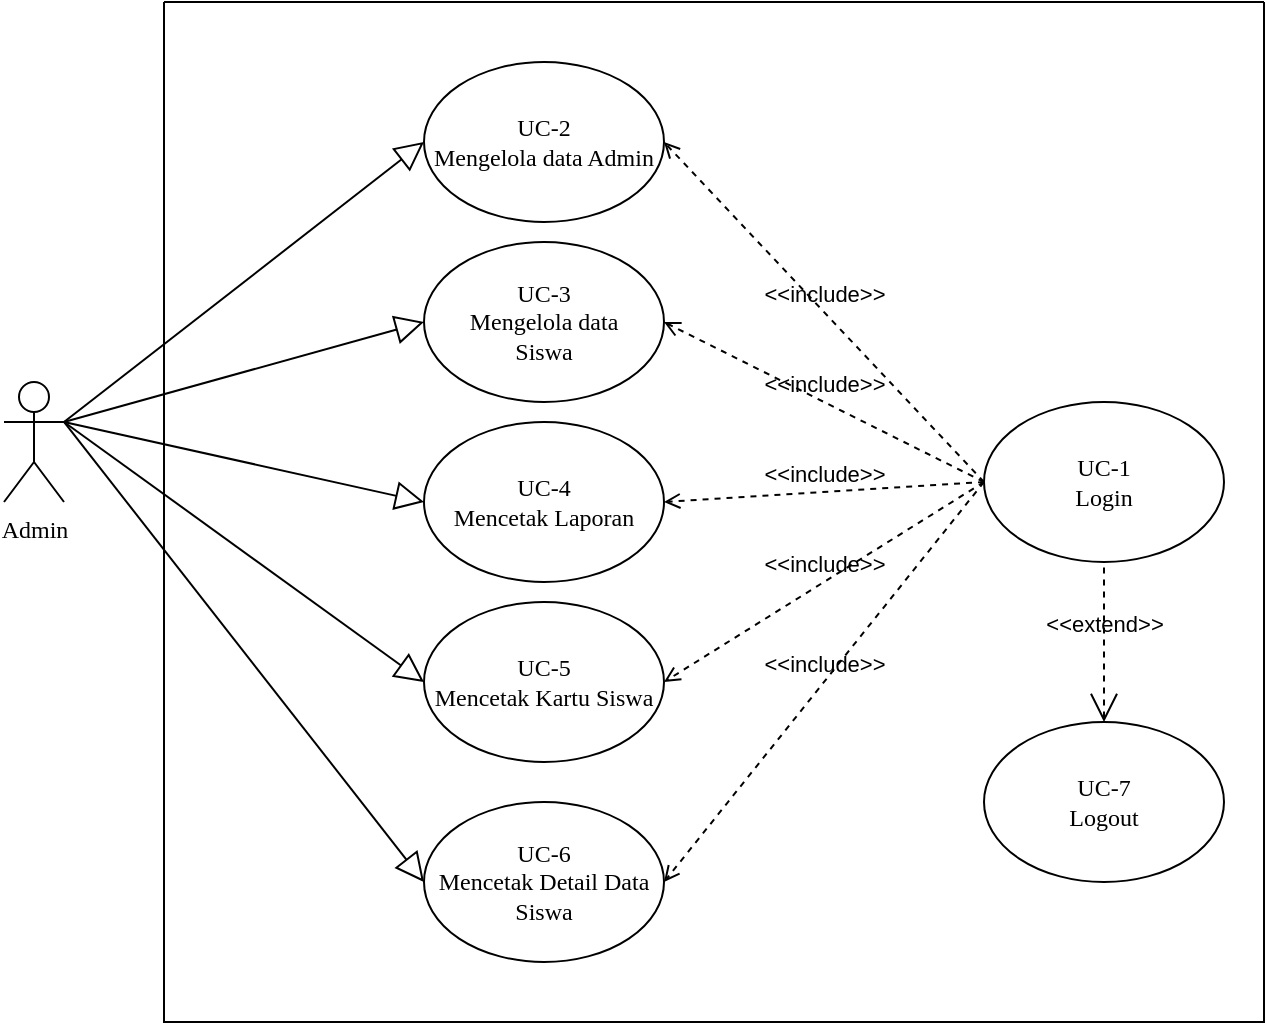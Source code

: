 <mxfile version="21.6.5" type="github">
  <diagram name="Halaman-1" id="CglVsIDrJBTKtxa0ypcK">
    <mxGraphModel dx="1674" dy="764" grid="1" gridSize="10" guides="1" tooltips="1" connect="1" arrows="1" fold="1" page="1" pageScale="1" pageWidth="827" pageHeight="1169" math="0" shadow="0">
      <root>
        <mxCell id="0" />
        <mxCell id="1" parent="0" />
        <mxCell id="005mSIWop0IHLlmu6kwe-1" value="&lt;font face=&quot;Times New Roman&quot;&gt;Admin&lt;/font&gt;" style="shape=umlActor;verticalLabelPosition=bottom;verticalAlign=top;html=1;outlineConnect=0;" parent="1" vertex="1">
          <mxGeometry x="30" y="320" width="30" height="60" as="geometry" />
        </mxCell>
        <mxCell id="005mSIWop0IHLlmu6kwe-3" value="&lt;font face=&quot;Times New Roman&quot;&gt;UC-2&lt;br&gt;Mengelola data Admin&lt;/font&gt;" style="ellipse;whiteSpace=wrap;html=1;" parent="1" vertex="1">
          <mxGeometry x="240" y="160" width="120" height="80" as="geometry" />
        </mxCell>
        <mxCell id="005mSIWop0IHLlmu6kwe-4" value="&lt;font face=&quot;Times New Roman&quot;&gt;UC-3&lt;br&gt;Mengelola data &lt;br&gt;Siswa&lt;/font&gt;" style="ellipse;whiteSpace=wrap;html=1;" parent="1" vertex="1">
          <mxGeometry x="240" y="250" width="120" height="80" as="geometry" />
        </mxCell>
        <mxCell id="005mSIWop0IHLlmu6kwe-5" value="&lt;font face=&quot;Times New Roman&quot;&gt;UC-4&lt;br&gt;Mencetak Laporan&lt;/font&gt;" style="ellipse;whiteSpace=wrap;html=1;" parent="1" vertex="1">
          <mxGeometry x="240" y="340" width="120" height="80" as="geometry" />
        </mxCell>
        <mxCell id="005mSIWop0IHLlmu6kwe-10" value="" style="swimlane;startSize=0;" parent="1" vertex="1">
          <mxGeometry x="110" y="130" width="550" height="510" as="geometry" />
        </mxCell>
        <mxCell id="005mSIWop0IHLlmu6kwe-11" value="&lt;font face=&quot;Times New Roman&quot;&gt;UC-1&lt;br&gt;Login&lt;/font&gt;" style="ellipse;whiteSpace=wrap;html=1;fontStyle=0" parent="005mSIWop0IHLlmu6kwe-10" vertex="1">
          <mxGeometry x="410" y="200" width="120" height="80" as="geometry" />
        </mxCell>
        <mxCell id="005mSIWop0IHLlmu6kwe-19" value="&lt;font face=&quot;Times New Roman&quot;&gt;UC-7&lt;br&gt;Logout&lt;/font&gt;" style="ellipse;whiteSpace=wrap;html=1;fontStyle=0" parent="005mSIWop0IHLlmu6kwe-10" vertex="1">
          <mxGeometry x="410" y="360" width="120" height="80" as="geometry" />
        </mxCell>
        <mxCell id="005mSIWop0IHLlmu6kwe-20" value="&amp;lt;&amp;lt;extend&amp;gt;&amp;gt;" style="edgeStyle=none;html=1;startArrow=open;endArrow=none;startSize=12;verticalAlign=bottom;dashed=1;labelBackgroundColor=none;rounded=0;entryX=0.5;entryY=1;entryDx=0;entryDy=0;exitX=0.5;exitY=0;exitDx=0;exitDy=0;" parent="005mSIWop0IHLlmu6kwe-10" source="005mSIWop0IHLlmu6kwe-19" target="005mSIWop0IHLlmu6kwe-11" edge="1">
          <mxGeometry width="160" relative="1" as="geometry">
            <mxPoint x="400" y="260" as="sourcePoint" />
            <mxPoint x="560" y="260" as="targetPoint" />
          </mxGeometry>
        </mxCell>
        <mxCell id="Lv6XaUCazN6hXsVmhlYZ-1" value="&lt;font face=&quot;Times New Roman&quot;&gt;UC-5&lt;br&gt;Mencetak Kartu Siswa&lt;/font&gt;" style="ellipse;whiteSpace=wrap;html=1;" parent="005mSIWop0IHLlmu6kwe-10" vertex="1">
          <mxGeometry x="130" y="300" width="120" height="80" as="geometry" />
        </mxCell>
        <mxCell id="Lv6XaUCazN6hXsVmhlYZ-3" value="&amp;lt;&amp;lt;include&amp;gt;&amp;gt;" style="edgeStyle=none;html=1;endArrow=open;verticalAlign=bottom;dashed=1;labelBackgroundColor=none;rounded=0;exitX=0;exitY=0.5;exitDx=0;exitDy=0;entryX=1;entryY=0.5;entryDx=0;entryDy=0;" parent="005mSIWop0IHLlmu6kwe-10" source="005mSIWop0IHLlmu6kwe-11" target="Lv6XaUCazN6hXsVmhlYZ-1" edge="1">
          <mxGeometry width="160" relative="1" as="geometry">
            <mxPoint x="620" y="320" as="sourcePoint" />
            <mxPoint x="780" y="320" as="targetPoint" />
          </mxGeometry>
        </mxCell>
        <mxCell id="Lv6XaUCazN6hXsVmhlYZ-4" value="&lt;font face=&quot;Times New Roman&quot;&gt;UC-6&lt;br&gt;Mencetak Detail Data Siswa&lt;/font&gt;" style="ellipse;whiteSpace=wrap;html=1;" parent="005mSIWop0IHLlmu6kwe-10" vertex="1">
          <mxGeometry x="130" y="400" width="120" height="80" as="geometry" />
        </mxCell>
        <mxCell id="Lv6XaUCazN6hXsVmhlYZ-10" value="&amp;lt;&amp;lt;include&amp;gt;&amp;gt;" style="edgeStyle=none;html=1;endArrow=open;verticalAlign=bottom;dashed=1;labelBackgroundColor=none;rounded=0;exitX=0;exitY=0.5;exitDx=0;exitDy=0;entryX=1;entryY=0.5;entryDx=0;entryDy=0;" parent="005mSIWop0IHLlmu6kwe-10" source="005mSIWop0IHLlmu6kwe-11" target="Lv6XaUCazN6hXsVmhlYZ-4" edge="1">
          <mxGeometry width="160" relative="1" as="geometry">
            <mxPoint x="310" y="440" as="sourcePoint" />
            <mxPoint x="470" y="440" as="targetPoint" />
          </mxGeometry>
        </mxCell>
        <mxCell id="005mSIWop0IHLlmu6kwe-16" value="&amp;lt;&amp;lt;include&amp;gt;&amp;gt;" style="edgeStyle=none;html=1;endArrow=open;verticalAlign=bottom;dashed=1;labelBackgroundColor=none;rounded=0;entryX=1;entryY=0.5;entryDx=0;entryDy=0;exitX=0;exitY=0.5;exitDx=0;exitDy=0;" parent="1" source="005mSIWop0IHLlmu6kwe-11" target="005mSIWop0IHLlmu6kwe-3" edge="1">
          <mxGeometry width="160" relative="1" as="geometry">
            <mxPoint x="380" y="350" as="sourcePoint" />
            <mxPoint x="540" y="350" as="targetPoint" />
          </mxGeometry>
        </mxCell>
        <mxCell id="005mSIWop0IHLlmu6kwe-17" value="&amp;lt;&amp;lt;include&amp;gt;&amp;gt;" style="edgeStyle=none;html=1;endArrow=open;verticalAlign=bottom;dashed=1;labelBackgroundColor=none;rounded=0;exitX=0;exitY=0.5;exitDx=0;exitDy=0;entryX=1;entryY=0.5;entryDx=0;entryDy=0;" parent="1" source="005mSIWop0IHLlmu6kwe-11" target="005mSIWop0IHLlmu6kwe-4" edge="1">
          <mxGeometry width="160" relative="1" as="geometry">
            <mxPoint x="390" y="360" as="sourcePoint" />
            <mxPoint x="550" y="360" as="targetPoint" />
          </mxGeometry>
        </mxCell>
        <mxCell id="005mSIWop0IHLlmu6kwe-18" value="&amp;lt;&amp;lt;include&amp;gt;&amp;gt;" style="edgeStyle=none;html=1;endArrow=open;verticalAlign=bottom;dashed=1;labelBackgroundColor=none;rounded=0;exitX=0;exitY=0.5;exitDx=0;exitDy=0;entryX=1;entryY=0.5;entryDx=0;entryDy=0;" parent="1" source="005mSIWop0IHLlmu6kwe-11" target="005mSIWop0IHLlmu6kwe-5" edge="1">
          <mxGeometry width="160" relative="1" as="geometry">
            <mxPoint x="390" y="360" as="sourcePoint" />
            <mxPoint x="550" y="360" as="targetPoint" />
          </mxGeometry>
        </mxCell>
        <mxCell id="Lv6XaUCazN6hXsVmhlYZ-5" value="" style="edgeStyle=none;html=1;endArrow=block;endFill=0;endSize=12;verticalAlign=bottom;rounded=0;exitX=1;exitY=0.333;exitDx=0;exitDy=0;exitPerimeter=0;entryX=0;entryY=0.5;entryDx=0;entryDy=0;" parent="1" source="005mSIWop0IHLlmu6kwe-1" target="Lv6XaUCazN6hXsVmhlYZ-4" edge="1">
          <mxGeometry width="160" relative="1" as="geometry">
            <mxPoint x="50" y="480" as="sourcePoint" />
            <mxPoint x="210" y="480" as="targetPoint" />
          </mxGeometry>
        </mxCell>
        <mxCell id="Lv6XaUCazN6hXsVmhlYZ-6" value="" style="edgeStyle=none;html=1;endArrow=block;endFill=0;endSize=12;verticalAlign=bottom;rounded=0;exitX=1;exitY=0.333;exitDx=0;exitDy=0;exitPerimeter=0;entryX=0;entryY=0.5;entryDx=0;entryDy=0;" parent="1" source="005mSIWop0IHLlmu6kwe-1" target="Lv6XaUCazN6hXsVmhlYZ-1" edge="1">
          <mxGeometry width="160" relative="1" as="geometry">
            <mxPoint x="70" y="310" as="sourcePoint" />
            <mxPoint x="230" y="310" as="targetPoint" />
          </mxGeometry>
        </mxCell>
        <mxCell id="Lv6XaUCazN6hXsVmhlYZ-7" value="" style="edgeStyle=none;html=1;endArrow=block;endFill=0;endSize=12;verticalAlign=bottom;rounded=0;exitX=1;exitY=0.333;exitDx=0;exitDy=0;exitPerimeter=0;entryX=0;entryY=0.5;entryDx=0;entryDy=0;" parent="1" source="005mSIWop0IHLlmu6kwe-1" target="005mSIWop0IHLlmu6kwe-4" edge="1">
          <mxGeometry width="160" relative="1" as="geometry">
            <mxPoint x="80" y="300" as="sourcePoint" />
            <mxPoint x="240" y="300" as="targetPoint" />
          </mxGeometry>
        </mxCell>
        <mxCell id="Lv6XaUCazN6hXsVmhlYZ-8" value="" style="edgeStyle=none;html=1;endArrow=block;endFill=0;endSize=12;verticalAlign=bottom;rounded=0;exitX=1;exitY=0.333;exitDx=0;exitDy=0;exitPerimeter=0;entryX=0;entryY=0.5;entryDx=0;entryDy=0;" parent="1" source="005mSIWop0IHLlmu6kwe-1" target="005mSIWop0IHLlmu6kwe-5" edge="1">
          <mxGeometry width="160" relative="1" as="geometry">
            <mxPoint x="120" y="330" as="sourcePoint" />
            <mxPoint x="280" y="330" as="targetPoint" />
          </mxGeometry>
        </mxCell>
        <mxCell id="Lv6XaUCazN6hXsVmhlYZ-9" value="" style="edgeStyle=none;html=1;endArrow=block;endFill=0;endSize=12;verticalAlign=bottom;rounded=0;exitX=1;exitY=0.333;exitDx=0;exitDy=0;exitPerimeter=0;entryX=0;entryY=0.5;entryDx=0;entryDy=0;" parent="1" source="005mSIWop0IHLlmu6kwe-1" target="005mSIWop0IHLlmu6kwe-3" edge="1">
          <mxGeometry width="160" relative="1" as="geometry">
            <mxPoint x="100" y="260" as="sourcePoint" />
            <mxPoint x="260" y="260" as="targetPoint" />
          </mxGeometry>
        </mxCell>
      </root>
    </mxGraphModel>
  </diagram>
</mxfile>
